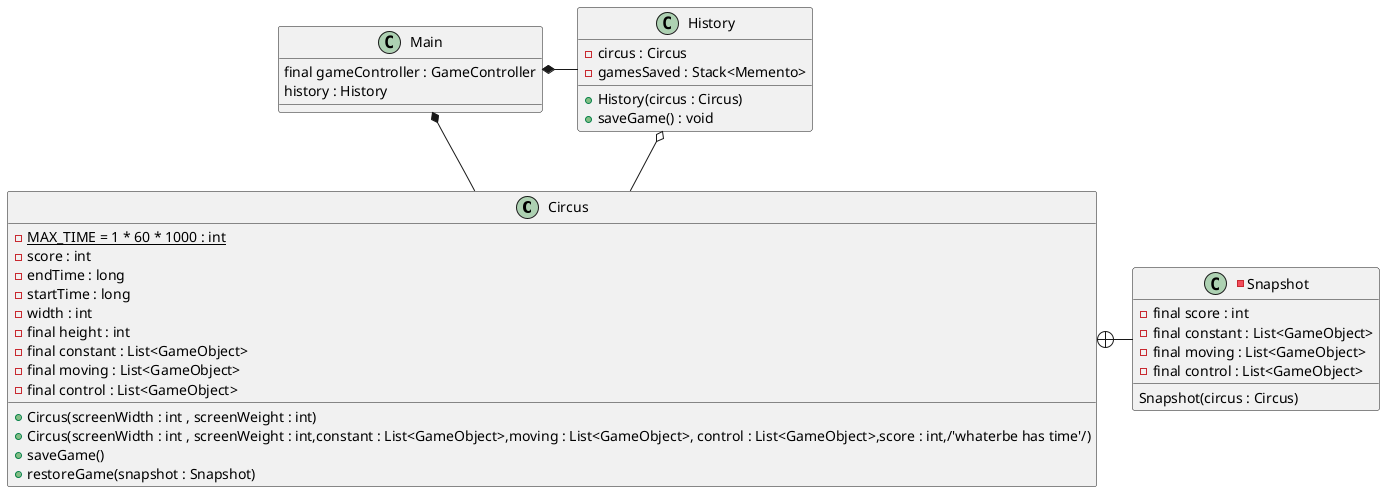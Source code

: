@startuml SaveGameMemento

class Circus{ /'Originator want to change this'/
    -{static} MAX_TIME = 1 * 60 * 1000 : int
    -score : int
    -endTime : long
    -startTime : long
    -width : int
    -final height : int
    -final constant : List<GameObject>
    -final moving : List<GameObject>
    -final control : List<GameObject>


    +Circus(screenWidth : int , screenWeight : int)
    +Circus(screenWidth : int , screenWeight : int,constant : List<GameObject>,moving : List<GameObject>, control : List<GameObject>,score : int,/'whaterbe has time'/)
    +saveGame()
    +restoreGame(snapshot : Snapshot)
}

/'Memento'/
-class Snapshot{
    /'whatever holds current time?'/
    -final score : int
    -final constant : List<GameObject>
    -final moving : List<GameObject>
    -final control : List<GameObject>


    Snapshot(circus : Circus)
}


/'caretaker is main?'/
class History{
    -circus : Circus
    -gamesSaved : Stack<Memento>

    +History(circus : Circus)
    +saveGame() : void
}

class Main/'want to change this'/
{
    final gameController : GameController
    history : History
}
Circus +- Snapshot
History o-- Circus  
Main *- History
Main *-- Circus

@enduml